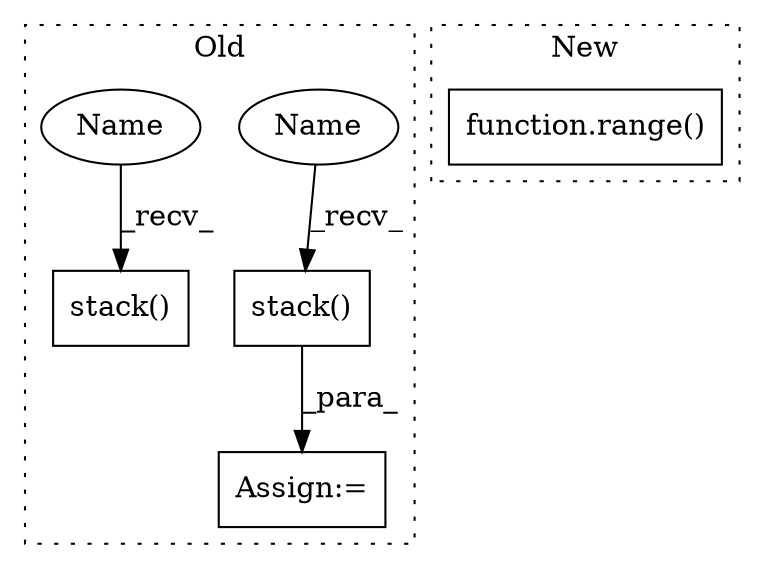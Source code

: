 digraph G {
subgraph cluster0 {
1 [label="stack()" a="75" s="12312,12338" l="12,1" shape="box"];
3 [label="Assign:=" a="68" s="12641" l="3" shape="box"];
4 [label="stack()" a="75" s="14876,14901" l="12,1" shape="box"];
5 [label="Name" a="87" s="12312" l="5" shape="ellipse"];
6 [label="Name" a="87" s="14876" l="5" shape="ellipse"];
label = "Old";
style="dotted";
}
subgraph cluster1 {
2 [label="function.range()" a="75" s="15937,15960" l="6,1" shape="box"];
label = "New";
style="dotted";
}
1 -> 3 [label="_para_"];
5 -> 1 [label="_recv_"];
6 -> 4 [label="_recv_"];
}